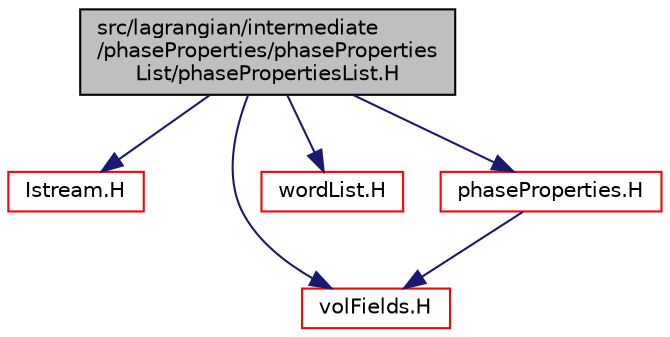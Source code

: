 digraph "src/lagrangian/intermediate/phaseProperties/phasePropertiesList/phasePropertiesList.H"
{
  bgcolor="transparent";
  edge [fontname="Helvetica",fontsize="10",labelfontname="Helvetica",labelfontsize="10"];
  node [fontname="Helvetica",fontsize="10",shape=record];
  Node1 [label="src/lagrangian/intermediate\l/phaseProperties/phaseProperties\lList/phasePropertiesList.H",height=0.2,width=0.4,color="black", fillcolor="grey75", style="filled", fontcolor="black"];
  Node1 -> Node2 [color="midnightblue",fontsize="10",style="solid",fontname="Helvetica"];
  Node2 [label="Istream.H",height=0.2,width=0.4,color="red",URL="$a07810.html"];
  Node1 -> Node3 [color="midnightblue",fontsize="10",style="solid",fontname="Helvetica"];
  Node3 [label="volFields.H",height=0.2,width=0.4,color="red",URL="$a05638.html"];
  Node1 -> Node4 [color="midnightblue",fontsize="10",style="solid",fontname="Helvetica"];
  Node4 [label="wordList.H",height=0.2,width=0.4,color="red",URL="$a08995.html"];
  Node1 -> Node5 [color="midnightblue",fontsize="10",style="solid",fontname="Helvetica"];
  Node5 [label="phaseProperties.H",height=0.2,width=0.4,color="red",URL="$a06603.html"];
  Node5 -> Node3 [color="midnightblue",fontsize="10",style="solid",fontname="Helvetica"];
}
